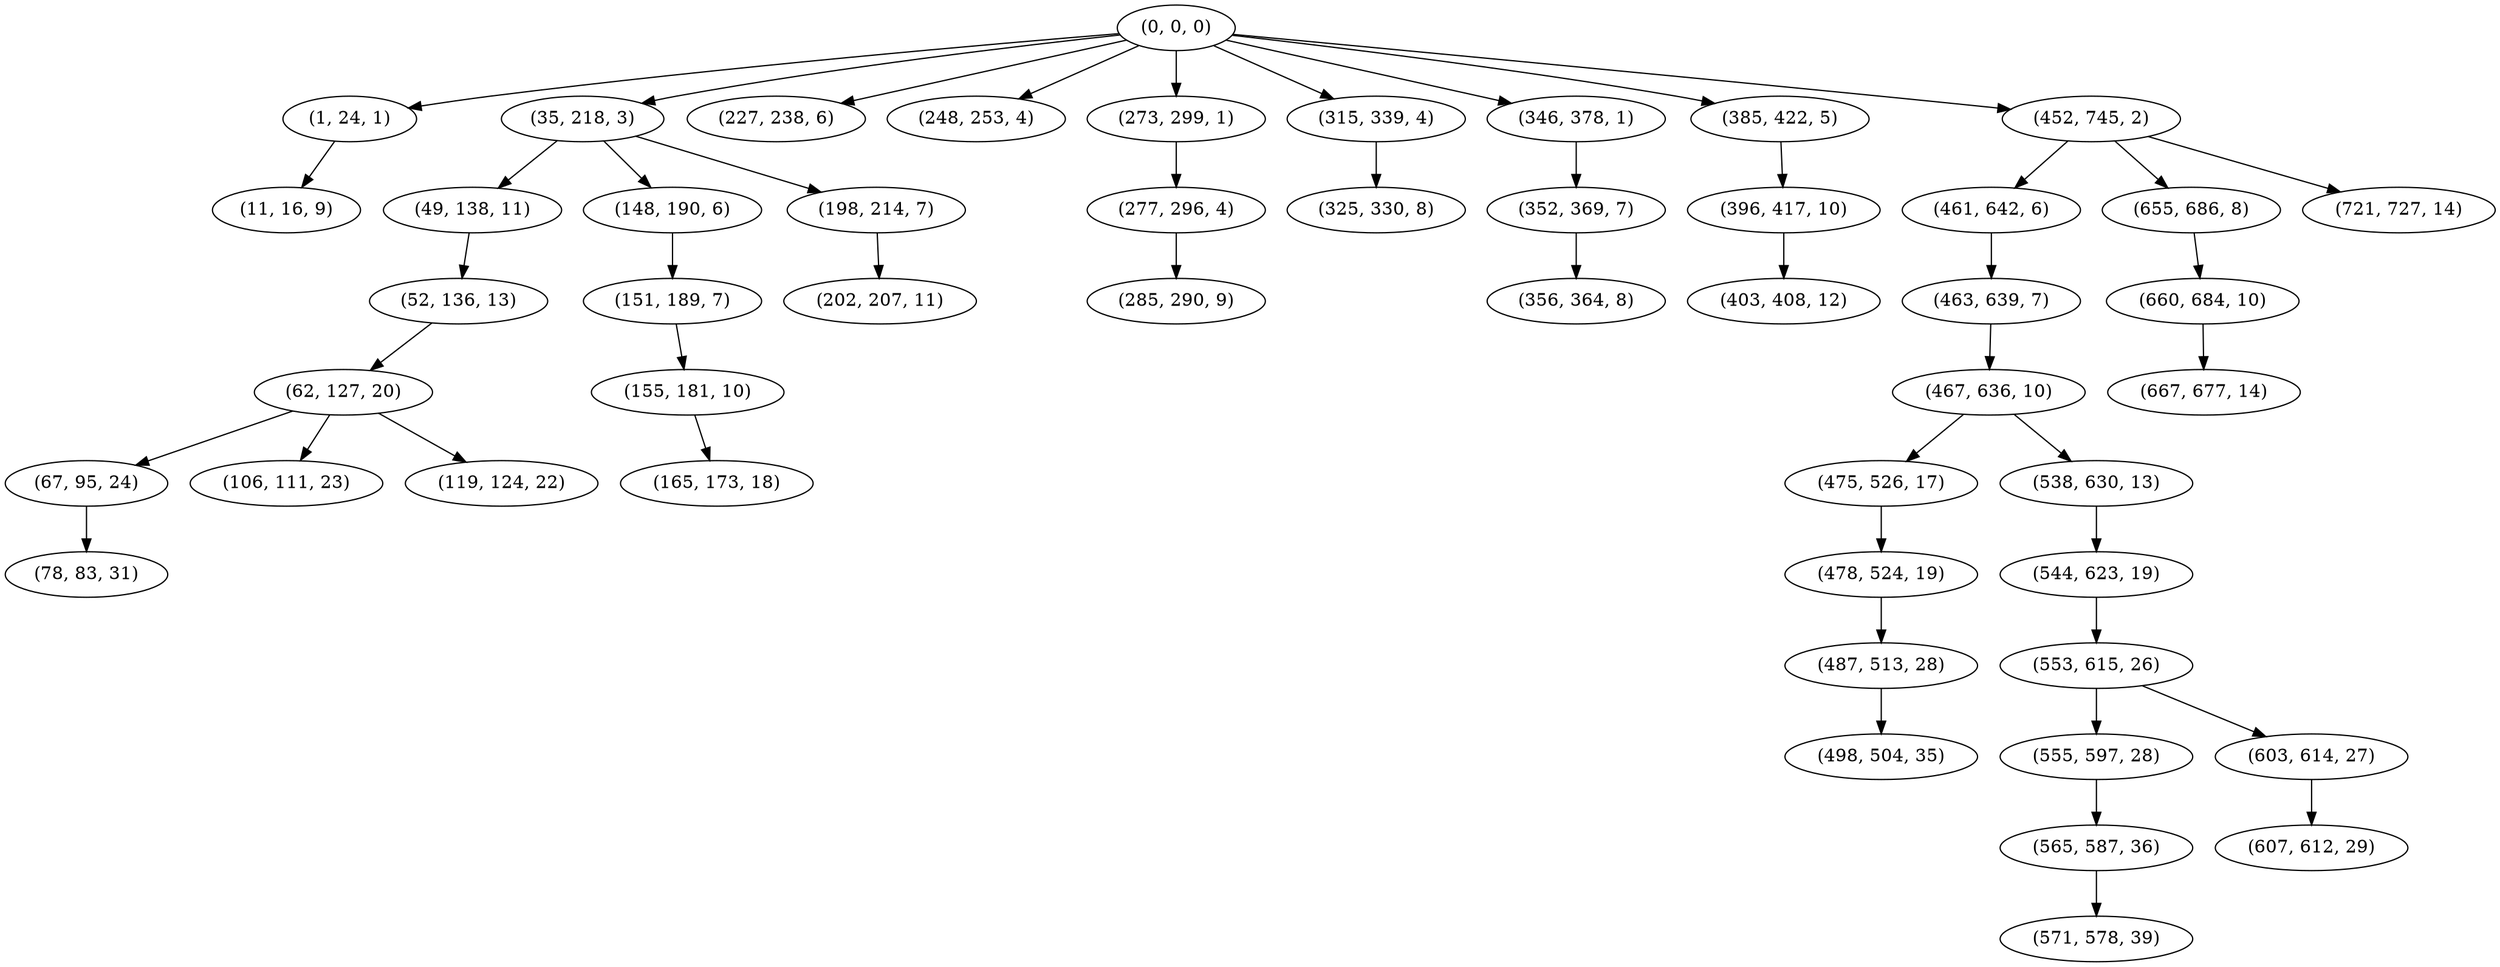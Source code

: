 digraph tree {
    "(0, 0, 0)";
    "(1, 24, 1)";
    "(11, 16, 9)";
    "(35, 218, 3)";
    "(49, 138, 11)";
    "(52, 136, 13)";
    "(62, 127, 20)";
    "(67, 95, 24)";
    "(78, 83, 31)";
    "(106, 111, 23)";
    "(119, 124, 22)";
    "(148, 190, 6)";
    "(151, 189, 7)";
    "(155, 181, 10)";
    "(165, 173, 18)";
    "(198, 214, 7)";
    "(202, 207, 11)";
    "(227, 238, 6)";
    "(248, 253, 4)";
    "(273, 299, 1)";
    "(277, 296, 4)";
    "(285, 290, 9)";
    "(315, 339, 4)";
    "(325, 330, 8)";
    "(346, 378, 1)";
    "(352, 369, 7)";
    "(356, 364, 8)";
    "(385, 422, 5)";
    "(396, 417, 10)";
    "(403, 408, 12)";
    "(452, 745, 2)";
    "(461, 642, 6)";
    "(463, 639, 7)";
    "(467, 636, 10)";
    "(475, 526, 17)";
    "(478, 524, 19)";
    "(487, 513, 28)";
    "(498, 504, 35)";
    "(538, 630, 13)";
    "(544, 623, 19)";
    "(553, 615, 26)";
    "(555, 597, 28)";
    "(565, 587, 36)";
    "(571, 578, 39)";
    "(603, 614, 27)";
    "(607, 612, 29)";
    "(655, 686, 8)";
    "(660, 684, 10)";
    "(667, 677, 14)";
    "(721, 727, 14)";
    "(0, 0, 0)" -> "(1, 24, 1)";
    "(0, 0, 0)" -> "(35, 218, 3)";
    "(0, 0, 0)" -> "(227, 238, 6)";
    "(0, 0, 0)" -> "(248, 253, 4)";
    "(0, 0, 0)" -> "(273, 299, 1)";
    "(0, 0, 0)" -> "(315, 339, 4)";
    "(0, 0, 0)" -> "(346, 378, 1)";
    "(0, 0, 0)" -> "(385, 422, 5)";
    "(0, 0, 0)" -> "(452, 745, 2)";
    "(1, 24, 1)" -> "(11, 16, 9)";
    "(35, 218, 3)" -> "(49, 138, 11)";
    "(35, 218, 3)" -> "(148, 190, 6)";
    "(35, 218, 3)" -> "(198, 214, 7)";
    "(49, 138, 11)" -> "(52, 136, 13)";
    "(52, 136, 13)" -> "(62, 127, 20)";
    "(62, 127, 20)" -> "(67, 95, 24)";
    "(62, 127, 20)" -> "(106, 111, 23)";
    "(62, 127, 20)" -> "(119, 124, 22)";
    "(67, 95, 24)" -> "(78, 83, 31)";
    "(148, 190, 6)" -> "(151, 189, 7)";
    "(151, 189, 7)" -> "(155, 181, 10)";
    "(155, 181, 10)" -> "(165, 173, 18)";
    "(198, 214, 7)" -> "(202, 207, 11)";
    "(273, 299, 1)" -> "(277, 296, 4)";
    "(277, 296, 4)" -> "(285, 290, 9)";
    "(315, 339, 4)" -> "(325, 330, 8)";
    "(346, 378, 1)" -> "(352, 369, 7)";
    "(352, 369, 7)" -> "(356, 364, 8)";
    "(385, 422, 5)" -> "(396, 417, 10)";
    "(396, 417, 10)" -> "(403, 408, 12)";
    "(452, 745, 2)" -> "(461, 642, 6)";
    "(452, 745, 2)" -> "(655, 686, 8)";
    "(452, 745, 2)" -> "(721, 727, 14)";
    "(461, 642, 6)" -> "(463, 639, 7)";
    "(463, 639, 7)" -> "(467, 636, 10)";
    "(467, 636, 10)" -> "(475, 526, 17)";
    "(467, 636, 10)" -> "(538, 630, 13)";
    "(475, 526, 17)" -> "(478, 524, 19)";
    "(478, 524, 19)" -> "(487, 513, 28)";
    "(487, 513, 28)" -> "(498, 504, 35)";
    "(538, 630, 13)" -> "(544, 623, 19)";
    "(544, 623, 19)" -> "(553, 615, 26)";
    "(553, 615, 26)" -> "(555, 597, 28)";
    "(553, 615, 26)" -> "(603, 614, 27)";
    "(555, 597, 28)" -> "(565, 587, 36)";
    "(565, 587, 36)" -> "(571, 578, 39)";
    "(603, 614, 27)" -> "(607, 612, 29)";
    "(655, 686, 8)" -> "(660, 684, 10)";
    "(660, 684, 10)" -> "(667, 677, 14)";
}
